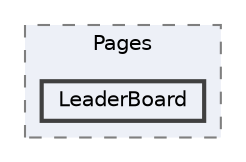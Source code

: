 digraph "UI/Pages/LeaderBoard"
{
 // LATEX_PDF_SIZE
  bgcolor="transparent";
  edge [fontname=Helvetica,fontsize=10,labelfontname=Helvetica,labelfontsize=10];
  node [fontname=Helvetica,fontsize=10,shape=box,height=0.2,width=0.4];
  compound=true
  subgraph clusterdir_752f7b579e9ec13f1c5c45143d0ff47d {
    graph [ bgcolor="#edf0f7", pencolor="grey50", label="Pages", fontname=Helvetica,fontsize=10 style="filled,dashed", URL="dir_752f7b579e9ec13f1c5c45143d0ff47d.html",tooltip=""]
  dir_7f5a50e192714adf44f9fb4eaaf1918b [label="LeaderBoard", fillcolor="#edf0f7", color="grey25", style="filled,bold", URL="dir_7f5a50e192714adf44f9fb4eaaf1918b.html",tooltip=""];
  }
}
